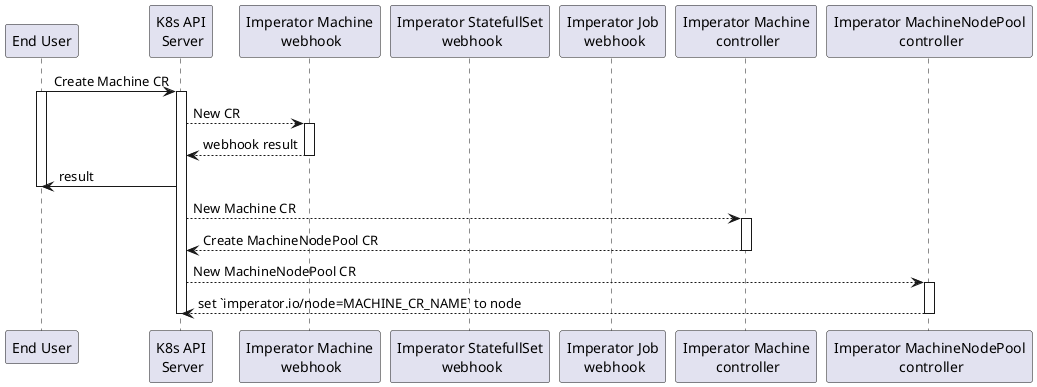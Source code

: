 @startuml
'https://plantuml.com/sequence-diagram

participant "End User" as User order 1
participant "K8s API\n Server" as APIServer order 2
participant "Imperator Machine\n webhook" as MachineWebhook order 3
participant "Imperator StatefullSet\n webhook" as STWebhook order 4
participant "Imperator Job\n webhook" as Webhook order 5
participant "Imperator Machine\n controller" as MachineController order 6
participant "Imperator MachineNodePool\n controller" as MachineNodePoolController order 8

User -> APIServer: Create Machine CR
activate User
activate APIServer

APIServer --> MachineWebhook: New CR
activate MachineWebhook

MachineWebhook --> APIServer: webhook result
deactivate MachineWebhook

APIServer -> User: result
deactivate User

APIServer --> MachineController: New Machine CR
activate MachineController

MachineController --> APIServer: Create MachineNodePool CR
deactivate MachineController

APIServer --> MachineNodePoolController: New MachineNodePool CR
activate MachineNodePoolController

MachineNodePoolController --> APIServer: set `imperator.io/node=MACHINE_CR_NAME` to node
deactivate MachineNodePoolController



deactivate APIServer

@enduml
